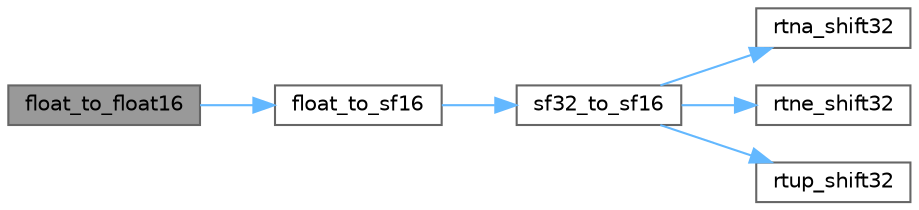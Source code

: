digraph "float_to_float16"
{
 // LATEX_PDF_SIZE
  bgcolor="transparent";
  edge [fontname=Helvetica,fontsize=10,labelfontname=Helvetica,labelfontsize=10];
  node [fontname=Helvetica,fontsize=10,shape=box,height=0.2,width=0.4];
  rankdir="LR";
  Node1 [id="Node000001",label="float_to_float16",height=0.2,width=0.4,color="gray40", fillcolor="grey60", style="filled", fontcolor="black",tooltip="Return a float16 value for a float scalar, using round-to-nearest."];
  Node1 -> Node2 [id="edge6_Node000001_Node000002",color="steelblue1",style="solid",tooltip=" "];
  Node2 [id="Node000002",label="float_to_sf16",height=0.2,width=0.4,color="grey40", fillcolor="white", style="filled",URL="$astcenc__mathlib__softfloat_8cpp.html#a2161f5fc773286e5ecbc106bdfbf2217",tooltip=" "];
  Node2 -> Node3 [id="edge7_Node000002_Node000003",color="steelblue1",style="solid",tooltip=" "];
  Node3 [id="Node000003",label="sf32_to_sf16",height=0.2,width=0.4,color="grey40", fillcolor="white", style="filled",URL="$astcenc__mathlib__softfloat_8cpp.html#af5a2d724c58344c691091cdb5066cc65",tooltip=" "];
  Node3 -> Node4 [id="edge8_Node000003_Node000004",color="steelblue1",style="solid",tooltip=" "];
  Node4 [id="Node000004",label="rtna_shift32",height=0.2,width=0.4,color="grey40", fillcolor="white", style="filled",URL="$astcenc__mathlib__softfloat_8cpp.html#aa05edb8be377b6c2d1249ec0f4d77369",tooltip=" "];
  Node3 -> Node5 [id="edge9_Node000003_Node000005",color="steelblue1",style="solid",tooltip=" "];
  Node5 [id="Node000005",label="rtne_shift32",height=0.2,width=0.4,color="grey40", fillcolor="white", style="filled",URL="$astcenc__mathlib__softfloat_8cpp.html#a60b7d8902623ead0a8c64d615daeaef3",tooltip=" "];
  Node3 -> Node6 [id="edge10_Node000003_Node000006",color="steelblue1",style="solid",tooltip=" "];
  Node6 [id="Node000006",label="rtup_shift32",height=0.2,width=0.4,color="grey40", fillcolor="white", style="filled",URL="$astcenc__mathlib__softfloat_8cpp.html#a20381e3115c75ee2cd4bfec32b505c34",tooltip=" "];
}
